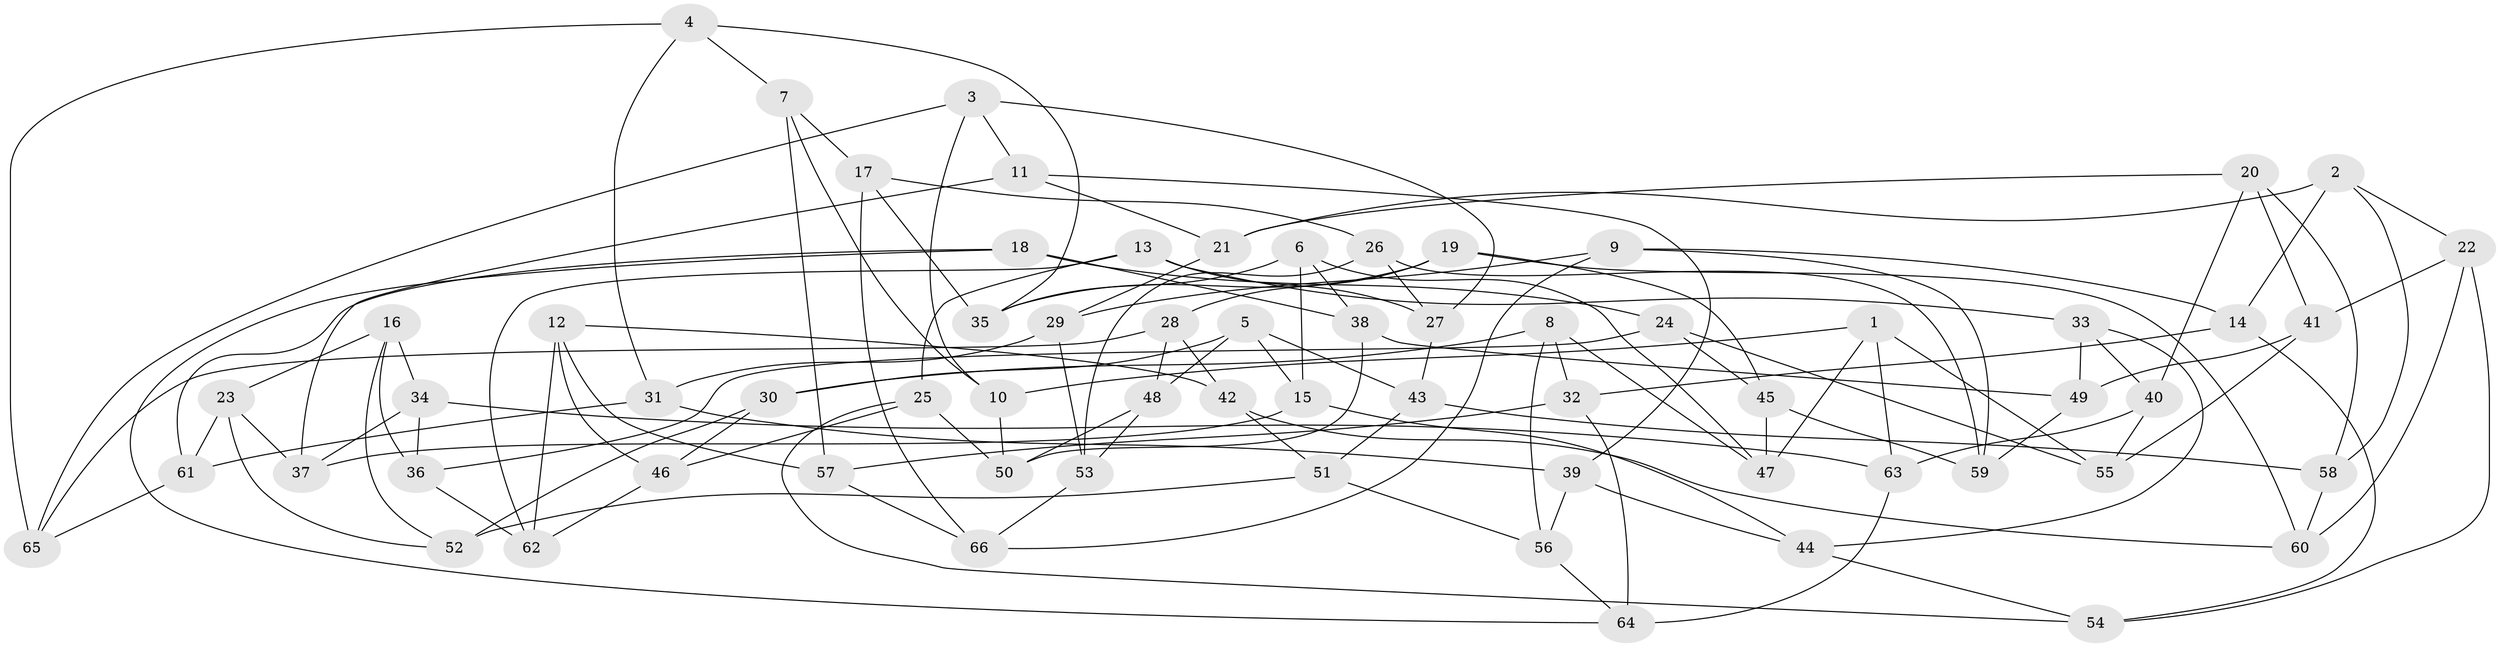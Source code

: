 // coarse degree distribution, {6: 0.42857142857142855, 5: 0.11904761904761904, 4: 0.42857142857142855, 3: 0.023809523809523808}
// Generated by graph-tools (version 1.1) at 2025/24/03/03/25 07:24:28]
// undirected, 66 vertices, 132 edges
graph export_dot {
graph [start="1"]
  node [color=gray90,style=filled];
  1;
  2;
  3;
  4;
  5;
  6;
  7;
  8;
  9;
  10;
  11;
  12;
  13;
  14;
  15;
  16;
  17;
  18;
  19;
  20;
  21;
  22;
  23;
  24;
  25;
  26;
  27;
  28;
  29;
  30;
  31;
  32;
  33;
  34;
  35;
  36;
  37;
  38;
  39;
  40;
  41;
  42;
  43;
  44;
  45;
  46;
  47;
  48;
  49;
  50;
  51;
  52;
  53;
  54;
  55;
  56;
  57;
  58;
  59;
  60;
  61;
  62;
  63;
  64;
  65;
  66;
  1 -- 55;
  1 -- 10;
  1 -- 47;
  1 -- 63;
  2 -- 14;
  2 -- 58;
  2 -- 21;
  2 -- 22;
  3 -- 65;
  3 -- 27;
  3 -- 10;
  3 -- 11;
  4 -- 35;
  4 -- 31;
  4 -- 7;
  4 -- 65;
  5 -- 30;
  5 -- 48;
  5 -- 15;
  5 -- 43;
  6 -- 38;
  6 -- 15;
  6 -- 35;
  6 -- 47;
  7 -- 17;
  7 -- 57;
  7 -- 10;
  8 -- 32;
  8 -- 30;
  8 -- 47;
  8 -- 56;
  9 -- 14;
  9 -- 29;
  9 -- 59;
  9 -- 66;
  10 -- 50;
  11 -- 39;
  11 -- 21;
  11 -- 37;
  12 -- 62;
  12 -- 46;
  12 -- 57;
  12 -- 42;
  13 -- 62;
  13 -- 25;
  13 -- 27;
  13 -- 33;
  14 -- 32;
  14 -- 54;
  15 -- 37;
  15 -- 44;
  16 -- 36;
  16 -- 23;
  16 -- 52;
  16 -- 34;
  17 -- 66;
  17 -- 26;
  17 -- 35;
  18 -- 24;
  18 -- 64;
  18 -- 38;
  18 -- 61;
  19 -- 28;
  19 -- 45;
  19 -- 60;
  19 -- 35;
  20 -- 41;
  20 -- 21;
  20 -- 58;
  20 -- 40;
  21 -- 29;
  22 -- 41;
  22 -- 54;
  22 -- 60;
  23 -- 61;
  23 -- 37;
  23 -- 52;
  24 -- 36;
  24 -- 55;
  24 -- 45;
  25 -- 46;
  25 -- 50;
  25 -- 54;
  26 -- 27;
  26 -- 53;
  26 -- 59;
  27 -- 43;
  28 -- 65;
  28 -- 42;
  28 -- 48;
  29 -- 53;
  29 -- 31;
  30 -- 46;
  30 -- 52;
  31 -- 61;
  31 -- 39;
  32 -- 64;
  32 -- 57;
  33 -- 44;
  33 -- 49;
  33 -- 40;
  34 -- 36;
  34 -- 37;
  34 -- 63;
  36 -- 62;
  38 -- 50;
  38 -- 49;
  39 -- 56;
  39 -- 44;
  40 -- 63;
  40 -- 55;
  41 -- 49;
  41 -- 55;
  42 -- 51;
  42 -- 60;
  43 -- 58;
  43 -- 51;
  44 -- 54;
  45 -- 47;
  45 -- 59;
  46 -- 62;
  48 -- 53;
  48 -- 50;
  49 -- 59;
  51 -- 52;
  51 -- 56;
  53 -- 66;
  56 -- 64;
  57 -- 66;
  58 -- 60;
  61 -- 65;
  63 -- 64;
}
